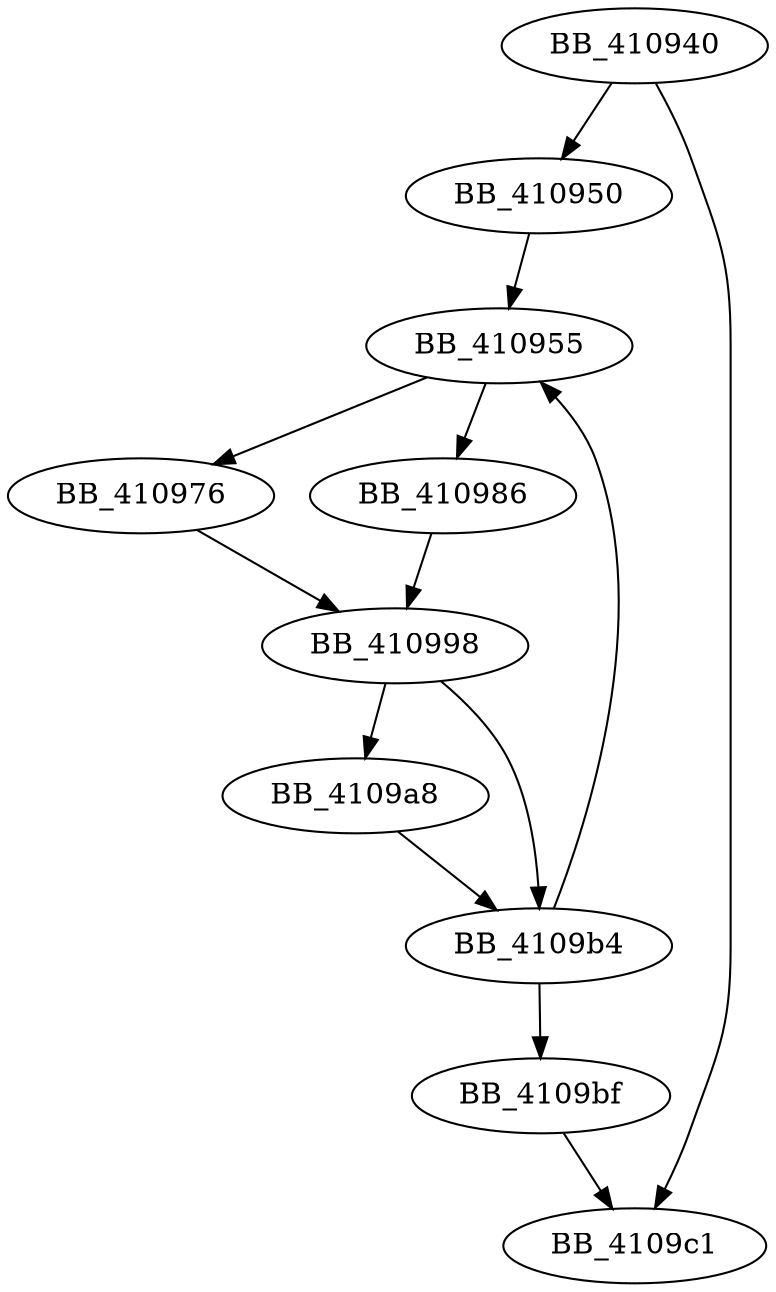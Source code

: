 DiGraph sub_410940{
BB_410940->BB_410950
BB_410940->BB_4109c1
BB_410950->BB_410955
BB_410955->BB_410976
BB_410955->BB_410986
BB_410976->BB_410998
BB_410986->BB_410998
BB_410998->BB_4109a8
BB_410998->BB_4109b4
BB_4109a8->BB_4109b4
BB_4109b4->BB_410955
BB_4109b4->BB_4109bf
BB_4109bf->BB_4109c1
}
